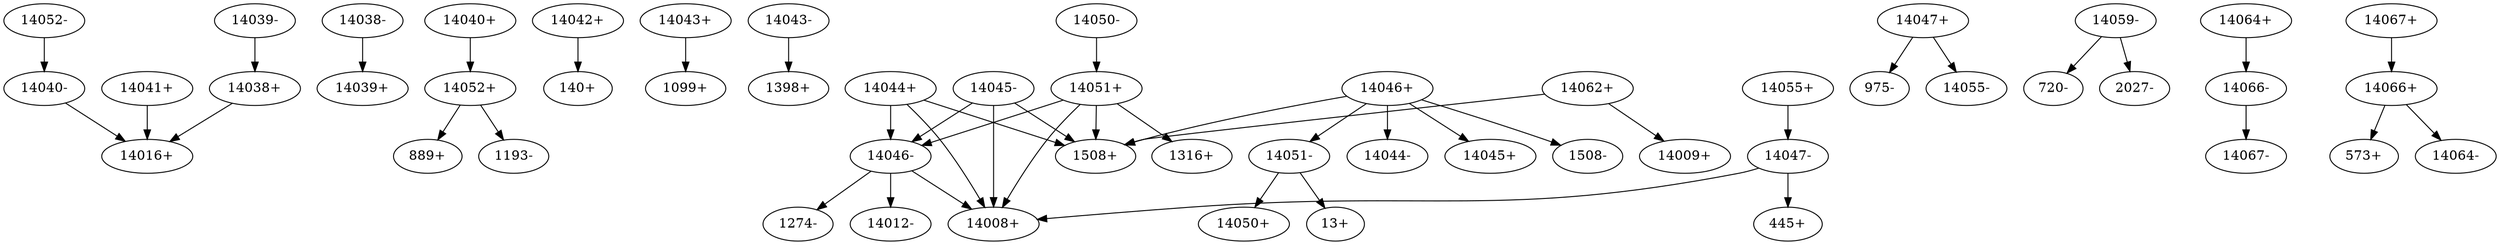 digraph dist {
graph [k=96 s=1000 n=10]
"14038+" -> "14016+" [d=-199 e=15.6 n=38]
"14038-" -> "14039+" [d=-128 e=12.7 n=57]
"14039-" -> "14038+" [d=-128 e=12.7 n=57]
"14040+" -> "14052+" [d=-246 e=15.8 n=37]
"14040-" -> "14016+" [d=-177 e=29.0 n=11]
"14041+" -> "14016+" [d=-313 e=23.3 n=17]
"14042+" -> "140+" [d=-149251 e=18.8 n=26]
"14043+" -> "1099+" [d=-157820 e=17.0 n=32]
"14043-" -> "1398+" [d=-21732 e=21.5 n=20]
"14044+" -> "1508+" [d=-204 e=27.7 n=12]
"14044+" -> "14008+" [d=-151 e=25.7 n=14]
"14044+" -> "14046-" [d=-1011999 e=18.8 n=26]
"14045-" -> "1508+" [d=-208 e=23.3 n=17]
"14045-" -> "14008+" [d=-185 e=27.7 n=12]
"14045-" -> "14046-" [d=-1012024 e=20.0 n=23]
"14046+" -> "1508+" [d=-155 e=23.3 n=17]
"14046+" -> "1508-" [d=-1012002 e=14.6 n=43]
"14046+" -> "14044-" [d=-1011999 e=18.8 n=26]
"14046+" -> "14045+" [d=-1012024 e=20.0 n=23]
"14046+" -> "14051-" [d=-1012098 e=15.4 n=39]
"14046-" -> "1274-" [d=-155 e=29.0 n=11]
"14046-" -> "14008+" [d=-179 e=12.2 n=62]
"14046-" -> "14012-" [d=-197 e=26.6 n=13]
"14047+" -> "975-" [d=-111293 e=17.5 n=30]
"14047+" -> "14055-" [d=-227 e=19.2 n=25]
"14047-" -> "445+" [d=-141 e=30.4 n=10]
"14047-" -> "14008+" [d=-203 e=18.5 n=27]
"14050-" -> "14051+" [d=-498 e=26.6 n=13]
"14051+" -> "1316+" [d=-12229 e=29.0 n=11]
"14051+" -> "1508+" [d=-227 e=18.1 n=28]
"14051+" -> "14008+" [d=-218 e=23.3 n=17]
"14051+" -> "14046-" [d=-1012098 e=15.4 n=39]
"14051-" -> "13+" [d=-13236 e=17.2 n=31]
"14051-" -> "14050+" [d=-498 e=26.6 n=13]
"14052+" -> "889+" [d=-224 e=15.2 n=40]
"14052+" -> "1193-" [d=-220 e=23.3 n=17]
"14052-" -> "14040-" [d=-246 e=15.8 n=37]
"14055+" -> "14047-" [d=-227 e=19.2 n=25]
"14059-" -> "720-" [d=-254 e=17.2 n=31]
"14059-" -> "2027-" [d=-233 e=18.5 n=27]
"14062+" -> "1508+" [d=-165 e=29.0 n=11]
"14062+" -> "14009+" [d=-240 e=23.3 n=17]
"14064+" -> "14066-" [d=-303 e=27.7 n=12]
"14066+" -> "573+" [d=-395 e=29.0 n=11]
"14066+" -> "14064-" [d=-303 e=27.7 n=12]
"14066-" -> "14067-" [d=-2317 e=22.0 n=19]
"14067+" -> "14066+" [d=-2317 e=22.0 n=19]
}
